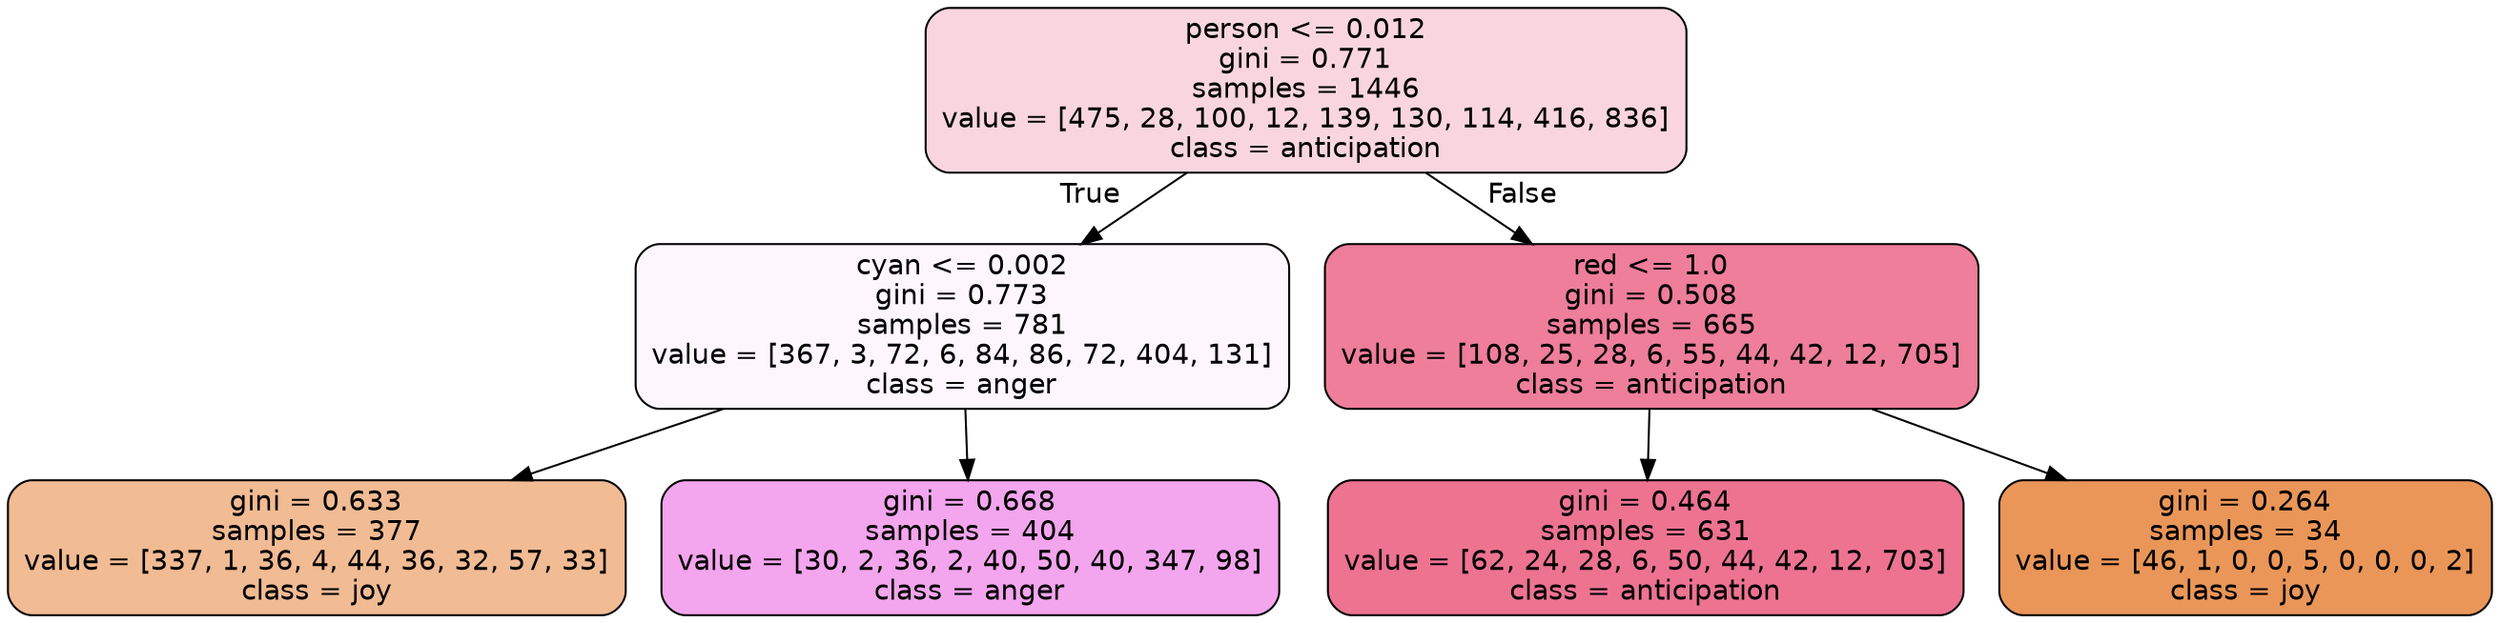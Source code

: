 digraph Tree {
node [shape=box, style="filled, rounded", color="black", fontname=helvetica] ;
edge [fontname=helvetica] ;
0 [label="person <= 0.012\ngini = 0.771\nsamples = 1446\nvalue = [475, 28, 100, 12, 139, 130, 114, 416, 836]\nclass = anticipation", fillcolor="#e5396434"] ;
1 [label="cyan <= 0.002\ngini = 0.773\nsamples = 781\nvalue = [367, 3, 72, 6, 84, 86, 72, 404, 131]\nclass = anger", fillcolor="#e539d70b"] ;
0 -> 1 [labeldistance=2.5, labelangle=45, headlabel="True"] ;
2 [label="gini = 0.633\nsamples = 377\nvalue = [337, 1, 36, 4, 44, 36, 32, 57, 33]\nclass = joy", fillcolor="#e5813989"] ;
1 -> 2 ;
3 [label="gini = 0.668\nsamples = 404\nvalue = [30, 2, 36, 2, 40, 50, 40, 347, 98]\nclass = anger", fillcolor="#e539d774"] ;
1 -> 3 ;
4 [label="red <= 1.0\ngini = 0.508\nsamples = 665\nvalue = [108, 25, 28, 6, 55, 44, 42, 12, 705]\nclass = anticipation", fillcolor="#e53964a6"] ;
0 -> 4 [labeldistance=2.5, labelangle=-45, headlabel="False"] ;
5 [label="gini = 0.464\nsamples = 631\nvalue = [62, 24, 28, 6, 50, 44, 42, 12, 703]\nclass = anticipation", fillcolor="#e53964b4"] ;
4 -> 5 ;
6 [label="gini = 0.264\nsamples = 34\nvalue = [46, 1, 0, 0, 5, 0, 0, 0, 2]\nclass = joy", fillcolor="#e58139d5"] ;
4 -> 6 ;
}